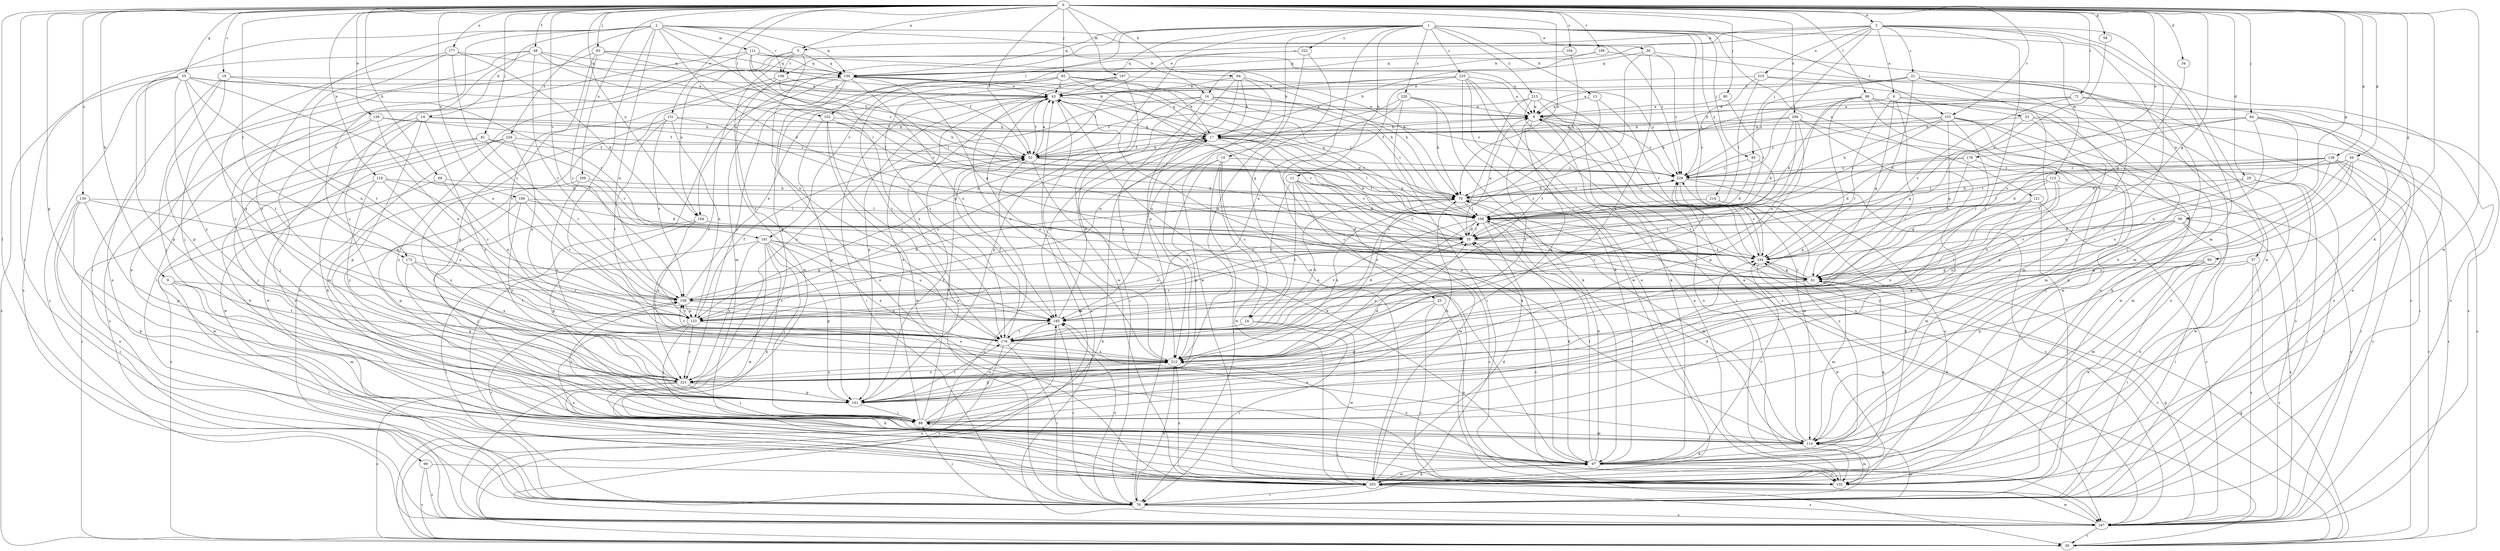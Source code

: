 strict digraph  {
0;
1;
2;
3;
5;
6;
8;
9;
10;
11;
13;
14;
16;
17;
19;
21;
23;
24;
25;
26;
29;
34;
35;
36;
37;
43;
48;
52;
55;
56;
58;
59;
60;
61;
64;
69;
70;
72;
79;
80;
81;
82;
83;
84;
85;
88;
97;
98;
99;
102;
106;
107;
111;
113;
114;
119;
121;
123;
126;
130;
131;
132;
139;
141;
150;
153;
156;
158;
164;
166;
167;
173;
176;
177;
178;
184;
185;
189;
191;
194;
203;
208;
209;
210;
212;
213;
214;
220;
221;
222;
225;
226;
229;
0 -> 3  [label=a];
0 -> 5  [label=a];
0 -> 9  [label=b];
0 -> 19  [label=c];
0 -> 29  [label=d];
0 -> 34  [label=d];
0 -> 48  [label=f];
0 -> 52  [label=f];
0 -> 55  [label=g];
0 -> 56  [label=g];
0 -> 58  [label=g];
0 -> 59  [label=g];
0 -> 60  [label=g];
0 -> 61  [label=g];
0 -> 64  [label=h];
0 -> 69  [label=h];
0 -> 70  [label=h];
0 -> 72  [label=i];
0 -> 79  [label=i];
0 -> 80  [label=j];
0 -> 81  [label=j];
0 -> 82  [label=j];
0 -> 83  [label=j];
0 -> 84  [label=j];
0 -> 97  [label=k];
0 -> 98  [label=l];
0 -> 99  [label=l];
0 -> 102  [label=l];
0 -> 107  [label=m];
0 -> 119  [label=n];
0 -> 126  [label=o];
0 -> 130  [label=o];
0 -> 131  [label=o];
0 -> 139  [label=p];
0 -> 141  [label=p];
0 -> 153  [label=r];
0 -> 164  [label=s];
0 -> 166  [label=s];
0 -> 173  [label=t];
0 -> 177  [label=u];
0 -> 178  [label=u];
0 -> 184  [label=u];
0 -> 189  [label=v];
0 -> 191  [label=v];
0 -> 203  [label=w];
0 -> 208  [label=x];
0 -> 209  [label=x];
1 -> 10  [label=b];
1 -> 11  [label=b];
1 -> 13  [label=b];
1 -> 36  [label=e];
1 -> 37  [label=e];
1 -> 43  [label=e];
1 -> 85  [label=j];
1 -> 102  [label=l];
1 -> 121  [label=n];
1 -> 132  [label=o];
1 -> 150  [label=q];
1 -> 153  [label=r];
1 -> 184  [label=u];
1 -> 191  [label=v];
1 -> 194  [label=v];
1 -> 213  [label=y];
1 -> 214  [label=y];
1 -> 220  [label=y];
1 -> 222  [label=z];
1 -> 225  [label=z];
2 -> 14  [label=b];
2 -> 16  [label=b];
2 -> 35  [label=d];
2 -> 79  [label=i];
2 -> 106  [label=l];
2 -> 111  [label=m];
2 -> 123  [label=n];
2 -> 150  [label=q];
2 -> 156  [label=r];
2 -> 173  [label=t];
2 -> 176  [label=t];
2 -> 221  [label=y];
2 -> 226  [label=z];
2 -> 229  [label=z];
3 -> 5  [label=a];
3 -> 6  [label=a];
3 -> 16  [label=b];
3 -> 21  [label=c];
3 -> 85  [label=j];
3 -> 88  [label=j];
3 -> 113  [label=m];
3 -> 114  [label=m];
3 -> 156  [label=r];
3 -> 203  [label=w];
3 -> 210  [label=x];
3 -> 221  [label=y];
3 -> 229  [label=z];
5 -> 150  [label=q];
5 -> 156  [label=r];
5 -> 167  [label=s];
5 -> 184  [label=u];
5 -> 185  [label=u];
5 -> 203  [label=w];
6 -> 23  [label=c];
6 -> 35  [label=d];
6 -> 61  [label=g];
6 -> 79  [label=i];
6 -> 158  [label=r];
6 -> 176  [label=t];
8 -> 17  [label=b];
8 -> 132  [label=o];
8 -> 194  [label=v];
8 -> 212  [label=x];
8 -> 221  [label=y];
8 -> 229  [label=z];
9 -> 79  [label=i];
9 -> 114  [label=m];
9 -> 158  [label=r];
9 -> 176  [label=t];
10 -> 24  [label=c];
10 -> 79  [label=i];
10 -> 141  [label=p];
10 -> 203  [label=w];
10 -> 212  [label=x];
10 -> 229  [label=z];
11 -> 24  [label=c];
11 -> 25  [label=c];
11 -> 26  [label=c];
11 -> 35  [label=d];
11 -> 70  [label=h];
11 -> 176  [label=t];
11 -> 203  [label=w];
13 -> 8  [label=a];
13 -> 176  [label=t];
13 -> 194  [label=v];
14 -> 17  [label=b];
14 -> 97  [label=k];
14 -> 132  [label=o];
14 -> 141  [label=p];
14 -> 203  [label=w];
14 -> 221  [label=y];
14 -> 229  [label=z];
16 -> 8  [label=a];
16 -> 79  [label=i];
16 -> 106  [label=l];
16 -> 141  [label=p];
16 -> 212  [label=x];
16 -> 221  [label=y];
16 -> 229  [label=z];
17 -> 52  [label=f];
17 -> 97  [label=k];
17 -> 106  [label=l];
17 -> 123  [label=n];
17 -> 150  [label=q];
17 -> 185  [label=u];
17 -> 194  [label=v];
19 -> 43  [label=e];
19 -> 88  [label=j];
19 -> 132  [label=o];
19 -> 141  [label=p];
19 -> 194  [label=v];
21 -> 8  [label=a];
21 -> 43  [label=e];
21 -> 88  [label=j];
21 -> 114  [label=m];
21 -> 176  [label=t];
21 -> 194  [label=v];
21 -> 229  [label=z];
23 -> 17  [label=b];
23 -> 26  [label=c];
23 -> 61  [label=g];
23 -> 132  [label=o];
23 -> 141  [label=p];
24 -> 79  [label=i];
24 -> 176  [label=t];
24 -> 203  [label=w];
25 -> 123  [label=n];
25 -> 132  [label=o];
25 -> 141  [label=p];
25 -> 167  [label=s];
26 -> 17  [label=b];
26 -> 61  [label=g];
26 -> 70  [label=h];
26 -> 185  [label=u];
26 -> 194  [label=v];
29 -> 70  [label=h];
29 -> 79  [label=i];
29 -> 185  [label=u];
29 -> 203  [label=w];
34 -> 61  [label=g];
35 -> 8  [label=a];
35 -> 17  [label=b];
35 -> 106  [label=l];
35 -> 123  [label=n];
35 -> 194  [label=v];
36 -> 26  [label=c];
36 -> 150  [label=q];
36 -> 176  [label=t];
36 -> 212  [label=x];
36 -> 229  [label=z];
37 -> 26  [label=c];
37 -> 61  [label=g];
37 -> 79  [label=i];
37 -> 167  [label=s];
43 -> 8  [label=a];
43 -> 35  [label=d];
43 -> 52  [label=f];
43 -> 79  [label=i];
43 -> 141  [label=p];
43 -> 167  [label=s];
43 -> 194  [label=v];
48 -> 88  [label=j];
48 -> 106  [label=l];
48 -> 150  [label=q];
48 -> 158  [label=r];
48 -> 167  [label=s];
48 -> 221  [label=y];
48 -> 229  [label=z];
52 -> 8  [label=a];
52 -> 17  [label=b];
52 -> 26  [label=c];
52 -> 43  [label=e];
52 -> 97  [label=k];
52 -> 106  [label=l];
52 -> 229  [label=z];
55 -> 26  [label=c];
55 -> 43  [label=e];
55 -> 70  [label=h];
55 -> 123  [label=n];
55 -> 141  [label=p];
55 -> 167  [label=s];
55 -> 176  [label=t];
55 -> 185  [label=u];
55 -> 221  [label=y];
56 -> 35  [label=d];
56 -> 79  [label=i];
56 -> 132  [label=o];
56 -> 167  [label=s];
56 -> 194  [label=v];
56 -> 212  [label=x];
56 -> 221  [label=y];
58 -> 194  [label=v];
59 -> 88  [label=j];
59 -> 106  [label=l];
59 -> 114  [label=m];
59 -> 167  [label=s];
59 -> 221  [label=y];
59 -> 229  [label=z];
60 -> 61  [label=g];
60 -> 114  [label=m];
60 -> 141  [label=p];
60 -> 203  [label=w];
61 -> 106  [label=l];
61 -> 114  [label=m];
61 -> 158  [label=r];
61 -> 194  [label=v];
64 -> 17  [label=b];
64 -> 43  [label=e];
64 -> 70  [label=h];
64 -> 79  [label=i];
64 -> 203  [label=w];
64 -> 212  [label=x];
69 -> 26  [label=c];
69 -> 70  [label=h];
69 -> 123  [label=n];
70 -> 106  [label=l];
70 -> 194  [label=v];
70 -> 212  [label=x];
70 -> 229  [label=z];
72 -> 8  [label=a];
72 -> 17  [label=b];
72 -> 132  [label=o];
72 -> 167  [label=s];
72 -> 194  [label=v];
79 -> 43  [label=e];
79 -> 88  [label=j];
79 -> 114  [label=m];
79 -> 167  [label=s];
79 -> 185  [label=u];
79 -> 212  [label=x];
80 -> 8  [label=a];
80 -> 106  [label=l];
81 -> 26  [label=c];
81 -> 52  [label=f];
81 -> 88  [label=j];
81 -> 158  [label=r];
81 -> 194  [label=v];
82 -> 17  [label=b];
82 -> 43  [label=e];
82 -> 61  [label=g];
82 -> 70  [label=h];
82 -> 106  [label=l];
82 -> 132  [label=o];
82 -> 176  [label=t];
82 -> 221  [label=y];
83 -> 17  [label=b];
83 -> 52  [label=f];
83 -> 132  [label=o];
83 -> 150  [label=q];
83 -> 158  [label=r];
83 -> 176  [label=t];
84 -> 17  [label=b];
84 -> 79  [label=i];
84 -> 106  [label=l];
84 -> 132  [label=o];
84 -> 185  [label=u];
84 -> 194  [label=v];
84 -> 212  [label=x];
85 -> 35  [label=d];
85 -> 158  [label=r];
85 -> 229  [label=z];
88 -> 43  [label=e];
88 -> 52  [label=f];
88 -> 70  [label=h];
88 -> 114  [label=m];
88 -> 150  [label=q];
88 -> 158  [label=r];
88 -> 185  [label=u];
88 -> 194  [label=v];
97 -> 43  [label=e];
97 -> 61  [label=g];
97 -> 70  [label=h];
97 -> 106  [label=l];
97 -> 132  [label=o];
97 -> 194  [label=v];
97 -> 203  [label=w];
97 -> 212  [label=x];
97 -> 229  [label=z];
98 -> 8  [label=a];
98 -> 70  [label=h];
98 -> 97  [label=k];
98 -> 114  [label=m];
98 -> 123  [label=n];
98 -> 132  [label=o];
98 -> 141  [label=p];
98 -> 203  [label=w];
99 -> 26  [label=c];
99 -> 132  [label=o];
99 -> 167  [label=s];
102 -> 17  [label=b];
102 -> 141  [label=p];
102 -> 176  [label=t];
102 -> 185  [label=u];
102 -> 203  [label=w];
106 -> 35  [label=d];
106 -> 97  [label=k];
106 -> 114  [label=m];
106 -> 150  [label=q];
106 -> 167  [label=s];
106 -> 176  [label=t];
106 -> 221  [label=y];
106 -> 229  [label=z];
107 -> 43  [label=e];
107 -> 176  [label=t];
107 -> 203  [label=w];
107 -> 212  [label=x];
107 -> 229  [label=z];
111 -> 8  [label=a];
111 -> 52  [label=f];
111 -> 70  [label=h];
111 -> 79  [label=i];
111 -> 150  [label=q];
111 -> 194  [label=v];
111 -> 221  [label=y];
113 -> 61  [label=g];
113 -> 70  [label=h];
113 -> 106  [label=l];
113 -> 167  [label=s];
113 -> 176  [label=t];
113 -> 212  [label=x];
114 -> 8  [label=a];
114 -> 35  [label=d];
114 -> 43  [label=e];
114 -> 97  [label=k];
114 -> 185  [label=u];
119 -> 70  [label=h];
119 -> 123  [label=n];
119 -> 158  [label=r];
119 -> 203  [label=w];
119 -> 221  [label=y];
121 -> 79  [label=i];
121 -> 106  [label=l];
121 -> 114  [label=m];
121 -> 167  [label=s];
121 -> 212  [label=x];
123 -> 52  [label=f];
123 -> 88  [label=j];
123 -> 132  [label=o];
123 -> 158  [label=r];
123 -> 212  [label=x];
123 -> 221  [label=y];
126 -> 17  [label=b];
126 -> 52  [label=f];
126 -> 88  [label=j];
126 -> 123  [label=n];
126 -> 167  [label=s];
130 -> 79  [label=i];
130 -> 97  [label=k];
130 -> 106  [label=l];
130 -> 132  [label=o];
130 -> 141  [label=p];
130 -> 185  [label=u];
131 -> 17  [label=b];
131 -> 61  [label=g];
131 -> 114  [label=m];
131 -> 123  [label=n];
131 -> 158  [label=r];
131 -> 176  [label=t];
132 -> 8  [label=a];
132 -> 88  [label=j];
132 -> 114  [label=m];
132 -> 158  [label=r];
139 -> 26  [label=c];
139 -> 35  [label=d];
139 -> 79  [label=i];
139 -> 106  [label=l];
139 -> 123  [label=n];
139 -> 167  [label=s];
139 -> 212  [label=x];
139 -> 229  [label=z];
141 -> 52  [label=f];
141 -> 88  [label=j];
141 -> 176  [label=t];
150 -> 43  [label=e];
150 -> 61  [label=g];
150 -> 79  [label=i];
150 -> 114  [label=m];
150 -> 167  [label=s];
150 -> 185  [label=u];
150 -> 221  [label=y];
153 -> 17  [label=b];
153 -> 61  [label=g];
153 -> 70  [label=h];
153 -> 97  [label=k];
153 -> 106  [label=l];
153 -> 114  [label=m];
153 -> 158  [label=r];
153 -> 203  [label=w];
153 -> 229  [label=z];
156 -> 43  [label=e];
156 -> 106  [label=l];
156 -> 141  [label=p];
156 -> 176  [label=t];
158 -> 43  [label=e];
158 -> 70  [label=h];
158 -> 123  [label=n];
158 -> 185  [label=u];
164 -> 70  [label=h];
164 -> 150  [label=q];
166 -> 35  [label=d];
166 -> 106  [label=l];
166 -> 141  [label=p];
166 -> 158  [label=r];
166 -> 221  [label=y];
167 -> 26  [label=c];
167 -> 43  [label=e];
167 -> 61  [label=g];
167 -> 203  [label=w];
173 -> 61  [label=g];
173 -> 141  [label=p];
173 -> 176  [label=t];
173 -> 212  [label=x];
176 -> 52  [label=f];
176 -> 70  [label=h];
176 -> 79  [label=i];
176 -> 158  [label=r];
176 -> 167  [label=s];
176 -> 212  [label=x];
176 -> 229  [label=z];
177 -> 35  [label=d];
177 -> 150  [label=q];
177 -> 158  [label=r];
177 -> 176  [label=t];
177 -> 212  [label=x];
178 -> 35  [label=d];
178 -> 79  [label=i];
178 -> 194  [label=v];
178 -> 229  [label=z];
184 -> 35  [label=d];
184 -> 88  [label=j];
184 -> 141  [label=p];
184 -> 212  [label=x];
185 -> 17  [label=b];
185 -> 35  [label=d];
185 -> 79  [label=i];
185 -> 176  [label=t];
189 -> 17  [label=b];
189 -> 123  [label=n];
189 -> 150  [label=q];
191 -> 79  [label=i];
191 -> 88  [label=j];
191 -> 97  [label=k];
191 -> 141  [label=p];
191 -> 185  [label=u];
191 -> 194  [label=v];
191 -> 203  [label=w];
191 -> 212  [label=x];
191 -> 221  [label=y];
194 -> 61  [label=g];
194 -> 203  [label=w];
194 -> 229  [label=z];
203 -> 35  [label=d];
203 -> 79  [label=i];
203 -> 97  [label=k];
203 -> 167  [label=s];
203 -> 212  [label=x];
208 -> 17  [label=b];
208 -> 35  [label=d];
208 -> 52  [label=f];
208 -> 88  [label=j];
208 -> 141  [label=p];
208 -> 158  [label=r];
208 -> 167  [label=s];
209 -> 61  [label=g];
209 -> 70  [label=h];
209 -> 212  [label=x];
209 -> 221  [label=y];
210 -> 43  [label=e];
210 -> 79  [label=i];
210 -> 106  [label=l];
210 -> 167  [label=s];
210 -> 229  [label=z];
212 -> 43  [label=e];
212 -> 141  [label=p];
212 -> 221  [label=y];
213 -> 8  [label=a];
213 -> 52  [label=f];
213 -> 79  [label=i];
213 -> 97  [label=k];
213 -> 167  [label=s];
213 -> 212  [label=x];
214 -> 97  [label=k];
214 -> 106  [label=l];
220 -> 8  [label=a];
220 -> 70  [label=h];
220 -> 79  [label=i];
220 -> 97  [label=k];
220 -> 123  [label=n];
220 -> 185  [label=u];
221 -> 26  [label=c];
221 -> 35  [label=d];
221 -> 88  [label=j];
221 -> 97  [label=k];
221 -> 141  [label=p];
221 -> 212  [label=x];
222 -> 123  [label=n];
222 -> 150  [label=q];
222 -> 203  [label=w];
222 -> 212  [label=x];
225 -> 8  [label=a];
225 -> 43  [label=e];
225 -> 52  [label=f];
225 -> 97  [label=k];
225 -> 132  [label=o];
225 -> 167  [label=s];
225 -> 185  [label=u];
225 -> 203  [label=w];
226 -> 52  [label=f];
226 -> 97  [label=k];
226 -> 123  [label=n];
226 -> 203  [label=w];
226 -> 221  [label=y];
229 -> 70  [label=h];
229 -> 114  [label=m];
229 -> 132  [label=o];
229 -> 167  [label=s];
}
